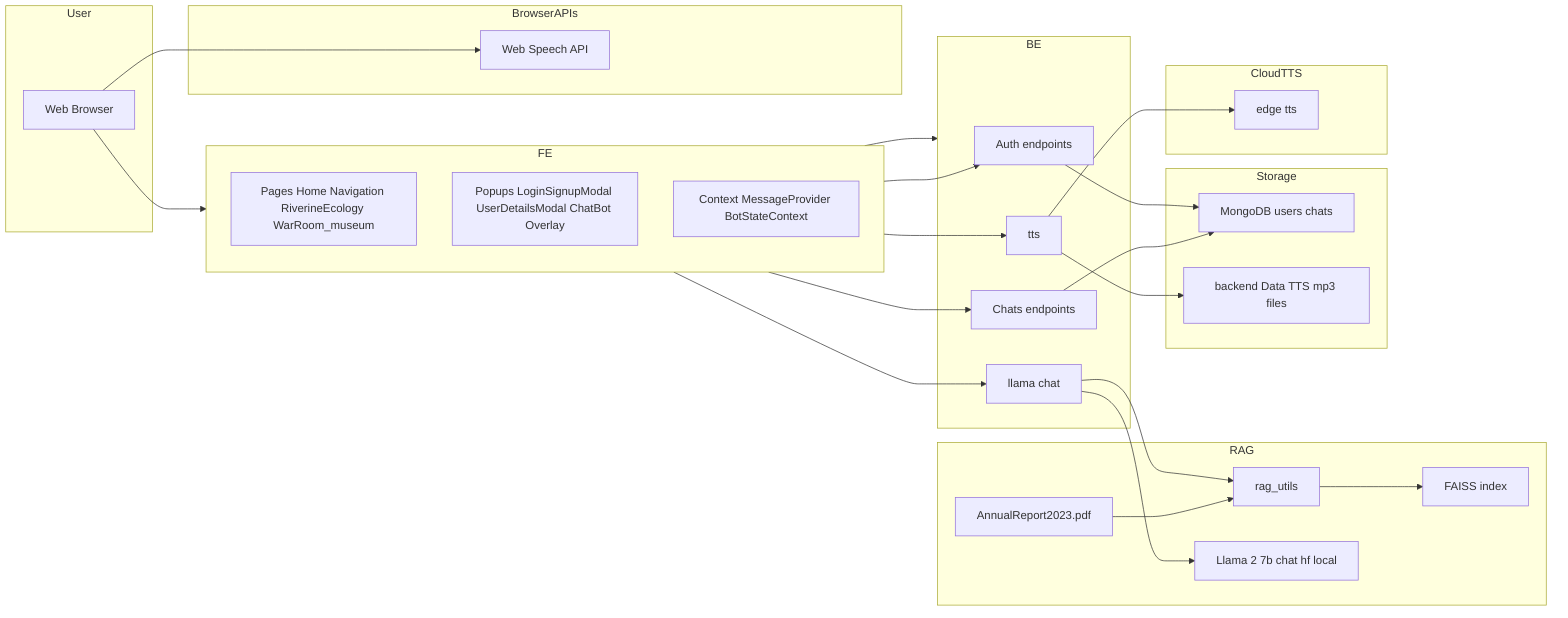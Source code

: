flowchart LR
  %% Subgraphs with simple IDs for CLI compatibility
  subgraph User
    B[Web Browser]
  end

  subgraph FE
    %% React Frontend
    PAGES[Pages Home Navigation RiverineEcology WarRoom_museum]
    POPUPS[Popups LoginSignupModal UserDetailsModal ChatBot Overlay]
    CONTEXT[Context MessageProvider BotStateContext]
  end

  subgraph BE
    %% Flask Backend
    AUTH[Auth endpoints]
    CHATS[Chats endpoints]
    LLM[llama chat]
    TTS[tts]
  end

  subgraph RAG
    %% RAG + LLM
    PDF[AnnualReport2023.pdf]
    CHUNKS[rag_utils]
    FAISS[FAISS index]
    Llama[Llama 2 7b chat hf local]
  end

  subgraph Storage
    MONGO[MongoDB users chats]
    DATADIR[backend Data TTS mp3 files]
  end

  subgraph BrowserAPIs
    %% Browser-side speech
    STT[Web Speech API]
  end

  subgraph CloudTTS
    EDGETTS[edge tts]
  end

  B --> FE
  FE --> BE

  AUTH --> MONGO
  CHATS --> MONGO

  LLM --> CHUNKS
  CHUNKS --> FAISS
  PDF --> CHUNKS
  LLM --> Llama

  TTS --> DATADIR
  TTS --> EDGETTS

  FE --> LLM
  FE --> AUTH
  FE --> CHATS
  FE --> TTS

  B --> STT
